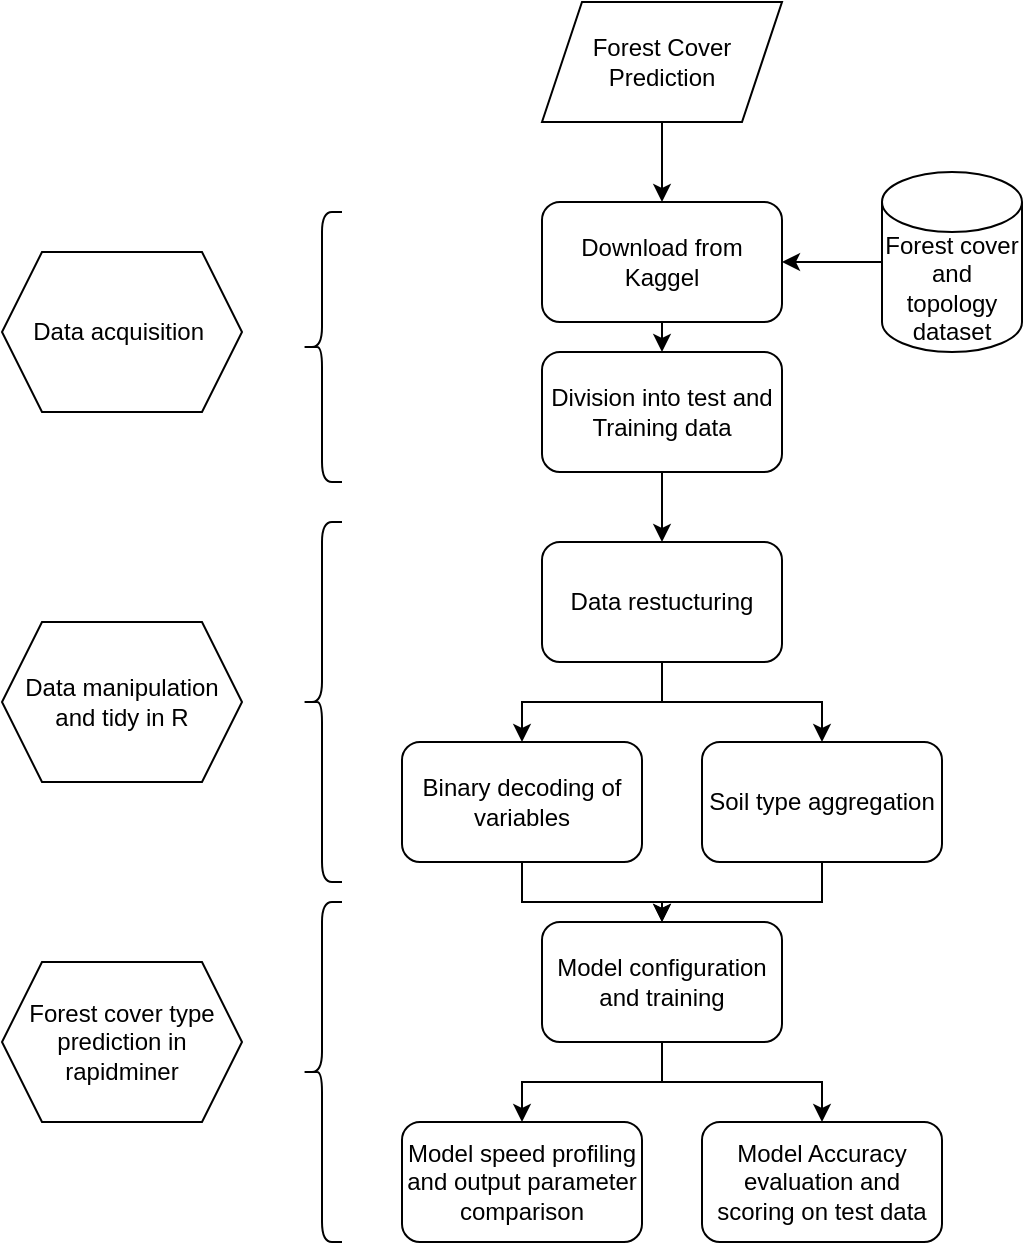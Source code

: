 <mxfile version="16.6.4" type="github">
  <diagram id="F5COlkk1ww_O2vg0XRnn" name="Page-1">
    <mxGraphModel dx="1038" dy="547" grid="1" gridSize="10" guides="1" tooltips="1" connect="1" arrows="1" fold="1" page="1" pageScale="1" pageWidth="2339" pageHeight="3300" math="0" shadow="0">
      <root>
        <mxCell id="0" />
        <mxCell id="1" parent="0" />
        <mxCell id="Fz26QJrTUj5SuILDPpWq-11" style="edgeStyle=orthogonalEdgeStyle;rounded=0;orthogonalLoop=1;jettySize=auto;html=1;exitX=0.5;exitY=1;exitDx=0;exitDy=0;" edge="1" parent="1" source="Fz26QJrTUj5SuILDPpWq-1" target="Fz26QJrTUj5SuILDPpWq-3">
          <mxGeometry relative="1" as="geometry" />
        </mxCell>
        <mxCell id="Fz26QJrTUj5SuILDPpWq-1" value="Forest Cover Prediction" style="shape=parallelogram;perimeter=parallelogramPerimeter;whiteSpace=wrap;html=1;fixedSize=1;" vertex="1" parent="1">
          <mxGeometry x="470" y="40" width="120" height="60" as="geometry" />
        </mxCell>
        <mxCell id="Fz26QJrTUj5SuILDPpWq-12" style="edgeStyle=orthogonalEdgeStyle;rounded=0;orthogonalLoop=1;jettySize=auto;html=1;exitX=0;exitY=0.5;exitDx=0;exitDy=0;exitPerimeter=0;entryX=1;entryY=0.5;entryDx=0;entryDy=0;" edge="1" parent="1" source="Fz26QJrTUj5SuILDPpWq-2" target="Fz26QJrTUj5SuILDPpWq-3">
          <mxGeometry relative="1" as="geometry" />
        </mxCell>
        <mxCell id="Fz26QJrTUj5SuILDPpWq-2" value="Forest cover and topology dataset" style="shape=cylinder3;whiteSpace=wrap;html=1;boundedLbl=1;backgroundOutline=1;size=15;" vertex="1" parent="1">
          <mxGeometry x="640" y="125" width="70" height="90" as="geometry" />
        </mxCell>
        <mxCell id="Fz26QJrTUj5SuILDPpWq-14" style="edgeStyle=orthogonalEdgeStyle;rounded=0;orthogonalLoop=1;jettySize=auto;html=1;exitX=0.5;exitY=1;exitDx=0;exitDy=0;entryX=0.5;entryY=0;entryDx=0;entryDy=0;" edge="1" parent="1" source="Fz26QJrTUj5SuILDPpWq-3" target="Fz26QJrTUj5SuILDPpWq-13">
          <mxGeometry relative="1" as="geometry" />
        </mxCell>
        <mxCell id="Fz26QJrTUj5SuILDPpWq-3" value="Download from Kaggel" style="rounded=1;whiteSpace=wrap;html=1;" vertex="1" parent="1">
          <mxGeometry x="470" y="140" width="120" height="60" as="geometry" />
        </mxCell>
        <mxCell id="Fz26QJrTUj5SuILDPpWq-18" style="edgeStyle=orthogonalEdgeStyle;rounded=0;orthogonalLoop=1;jettySize=auto;html=1;exitX=0.5;exitY=1;exitDx=0;exitDy=0;entryX=0.5;entryY=0;entryDx=0;entryDy=0;" edge="1" parent="1" source="Fz26QJrTUj5SuILDPpWq-4" target="Fz26QJrTUj5SuILDPpWq-7">
          <mxGeometry relative="1" as="geometry" />
        </mxCell>
        <mxCell id="Fz26QJrTUj5SuILDPpWq-4" value="Binary decoding of variables" style="rounded=1;whiteSpace=wrap;html=1;" vertex="1" parent="1">
          <mxGeometry x="400" y="410" width="120" height="60" as="geometry" />
        </mxCell>
        <mxCell id="Fz26QJrTUj5SuILDPpWq-20" style="edgeStyle=orthogonalEdgeStyle;rounded=0;orthogonalLoop=1;jettySize=auto;html=1;exitX=0.5;exitY=1;exitDx=0;exitDy=0;entryX=0.5;entryY=0;entryDx=0;entryDy=0;" edge="1" parent="1" source="Fz26QJrTUj5SuILDPpWq-6" target="Fz26QJrTUj5SuILDPpWq-7">
          <mxGeometry relative="1" as="geometry" />
        </mxCell>
        <mxCell id="Fz26QJrTUj5SuILDPpWq-6" value="Soil type aggregation" style="rounded=1;whiteSpace=wrap;html=1;" vertex="1" parent="1">
          <mxGeometry x="550" y="410" width="120" height="60" as="geometry" />
        </mxCell>
        <mxCell id="Fz26QJrTUj5SuILDPpWq-29" style="edgeStyle=orthogonalEdgeStyle;rounded=0;orthogonalLoop=1;jettySize=auto;html=1;exitX=0.5;exitY=1;exitDx=0;exitDy=0;entryX=0.5;entryY=0;entryDx=0;entryDy=0;" edge="1" parent="1" source="Fz26QJrTUj5SuILDPpWq-7" target="Fz26QJrTUj5SuILDPpWq-25">
          <mxGeometry relative="1" as="geometry" />
        </mxCell>
        <mxCell id="Fz26QJrTUj5SuILDPpWq-30" style="edgeStyle=orthogonalEdgeStyle;rounded=0;orthogonalLoop=1;jettySize=auto;html=1;exitX=0.5;exitY=1;exitDx=0;exitDy=0;entryX=0.5;entryY=0;entryDx=0;entryDy=0;" edge="1" parent="1" source="Fz26QJrTUj5SuILDPpWq-7" target="Fz26QJrTUj5SuILDPpWq-15">
          <mxGeometry relative="1" as="geometry" />
        </mxCell>
        <mxCell id="Fz26QJrTUj5SuILDPpWq-7" value="Model configuration and training" style="rounded=1;whiteSpace=wrap;html=1;" vertex="1" parent="1">
          <mxGeometry x="470" y="500" width="120" height="60" as="geometry" />
        </mxCell>
        <mxCell id="Fz26QJrTUj5SuILDPpWq-8" value="Data acquisition&amp;nbsp;" style="shape=hexagon;perimeter=hexagonPerimeter2;whiteSpace=wrap;html=1;fixedSize=1;" vertex="1" parent="1">
          <mxGeometry x="200" y="165" width="120" height="80" as="geometry" />
        </mxCell>
        <mxCell id="Fz26QJrTUj5SuILDPpWq-9" value="Data manipulation and tidy in R" style="shape=hexagon;perimeter=hexagonPerimeter2;whiteSpace=wrap;html=1;fixedSize=1;" vertex="1" parent="1">
          <mxGeometry x="200" y="350" width="120" height="80" as="geometry" />
        </mxCell>
        <mxCell id="Fz26QJrTUj5SuILDPpWq-10" value="Forest cover type prediction in rapidminer" style="shape=hexagon;perimeter=hexagonPerimeter2;whiteSpace=wrap;html=1;fixedSize=1;" vertex="1" parent="1">
          <mxGeometry x="200" y="520" width="120" height="80" as="geometry" />
        </mxCell>
        <mxCell id="Fz26QJrTUj5SuILDPpWq-26" style="edgeStyle=orthogonalEdgeStyle;rounded=0;orthogonalLoop=1;jettySize=auto;html=1;exitX=0.5;exitY=1;exitDx=0;exitDy=0;" edge="1" parent="1" source="Fz26QJrTUj5SuILDPpWq-13" target="Fz26QJrTUj5SuILDPpWq-22">
          <mxGeometry relative="1" as="geometry" />
        </mxCell>
        <mxCell id="Fz26QJrTUj5SuILDPpWq-13" value="Division into test and Training data" style="rounded=1;whiteSpace=wrap;html=1;" vertex="1" parent="1">
          <mxGeometry x="470" y="215" width="120" height="60" as="geometry" />
        </mxCell>
        <mxCell id="Fz26QJrTUj5SuILDPpWq-15" value="Model Accuracy evaluation and scoring on test data" style="rounded=1;whiteSpace=wrap;html=1;" vertex="1" parent="1">
          <mxGeometry x="550" y="600" width="120" height="60" as="geometry" />
        </mxCell>
        <mxCell id="Fz26QJrTUj5SuILDPpWq-27" style="edgeStyle=orthogonalEdgeStyle;rounded=0;orthogonalLoop=1;jettySize=auto;html=1;exitX=0.5;exitY=1;exitDx=0;exitDy=0;" edge="1" parent="1" source="Fz26QJrTUj5SuILDPpWq-22" target="Fz26QJrTUj5SuILDPpWq-4">
          <mxGeometry relative="1" as="geometry" />
        </mxCell>
        <mxCell id="Fz26QJrTUj5SuILDPpWq-28" style="edgeStyle=orthogonalEdgeStyle;rounded=0;orthogonalLoop=1;jettySize=auto;html=1;exitX=0.5;exitY=1;exitDx=0;exitDy=0;" edge="1" parent="1" source="Fz26QJrTUj5SuILDPpWq-22" target="Fz26QJrTUj5SuILDPpWq-6">
          <mxGeometry relative="1" as="geometry" />
        </mxCell>
        <mxCell id="Fz26QJrTUj5SuILDPpWq-22" value="Data restucturing" style="rounded=1;whiteSpace=wrap;html=1;" vertex="1" parent="1">
          <mxGeometry x="470" y="310" width="120" height="60" as="geometry" />
        </mxCell>
        <mxCell id="Fz26QJrTUj5SuILDPpWq-25" value="Model speed profiling and output parameter comparison" style="rounded=1;whiteSpace=wrap;html=1;" vertex="1" parent="1">
          <mxGeometry x="400" y="600" width="120" height="60" as="geometry" />
        </mxCell>
        <mxCell id="Fz26QJrTUj5SuILDPpWq-38" value="" style="shape=curlyBracket;whiteSpace=wrap;html=1;rounded=1;strokeWidth=1;" vertex="1" parent="1">
          <mxGeometry x="350" y="145" width="20" height="135" as="geometry" />
        </mxCell>
        <mxCell id="Fz26QJrTUj5SuILDPpWq-40" value="" style="shape=curlyBracket;whiteSpace=wrap;html=1;rounded=1;strokeWidth=1;" vertex="1" parent="1">
          <mxGeometry x="350" y="300" width="20" height="180" as="geometry" />
        </mxCell>
        <mxCell id="Fz26QJrTUj5SuILDPpWq-41" value="" style="shape=curlyBracket;whiteSpace=wrap;html=1;rounded=1;strokeWidth=1;" vertex="1" parent="1">
          <mxGeometry x="350" y="490" width="20" height="170" as="geometry" />
        </mxCell>
      </root>
    </mxGraphModel>
  </diagram>
</mxfile>
